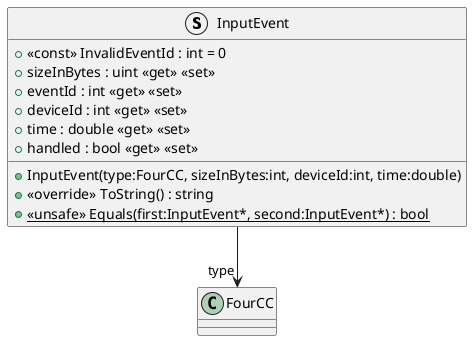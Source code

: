 @startuml
struct InputEvent {
    + <<const>> InvalidEventId : int = 0
    + sizeInBytes : uint <<get>> <<set>>
    + eventId : int <<get>> <<set>>
    + deviceId : int <<get>> <<set>>
    + time : double <<get>> <<set>>
    + InputEvent(type:FourCC, sizeInBytes:int, deviceId:int, time:double)
    + handled : bool <<get>> <<set>>
    + <<override>> ToString() : string
    + {static} <<unsafe>> Equals(first:InputEvent*, second:InputEvent*) : bool
}
InputEvent --> "type" FourCC
@enduml
